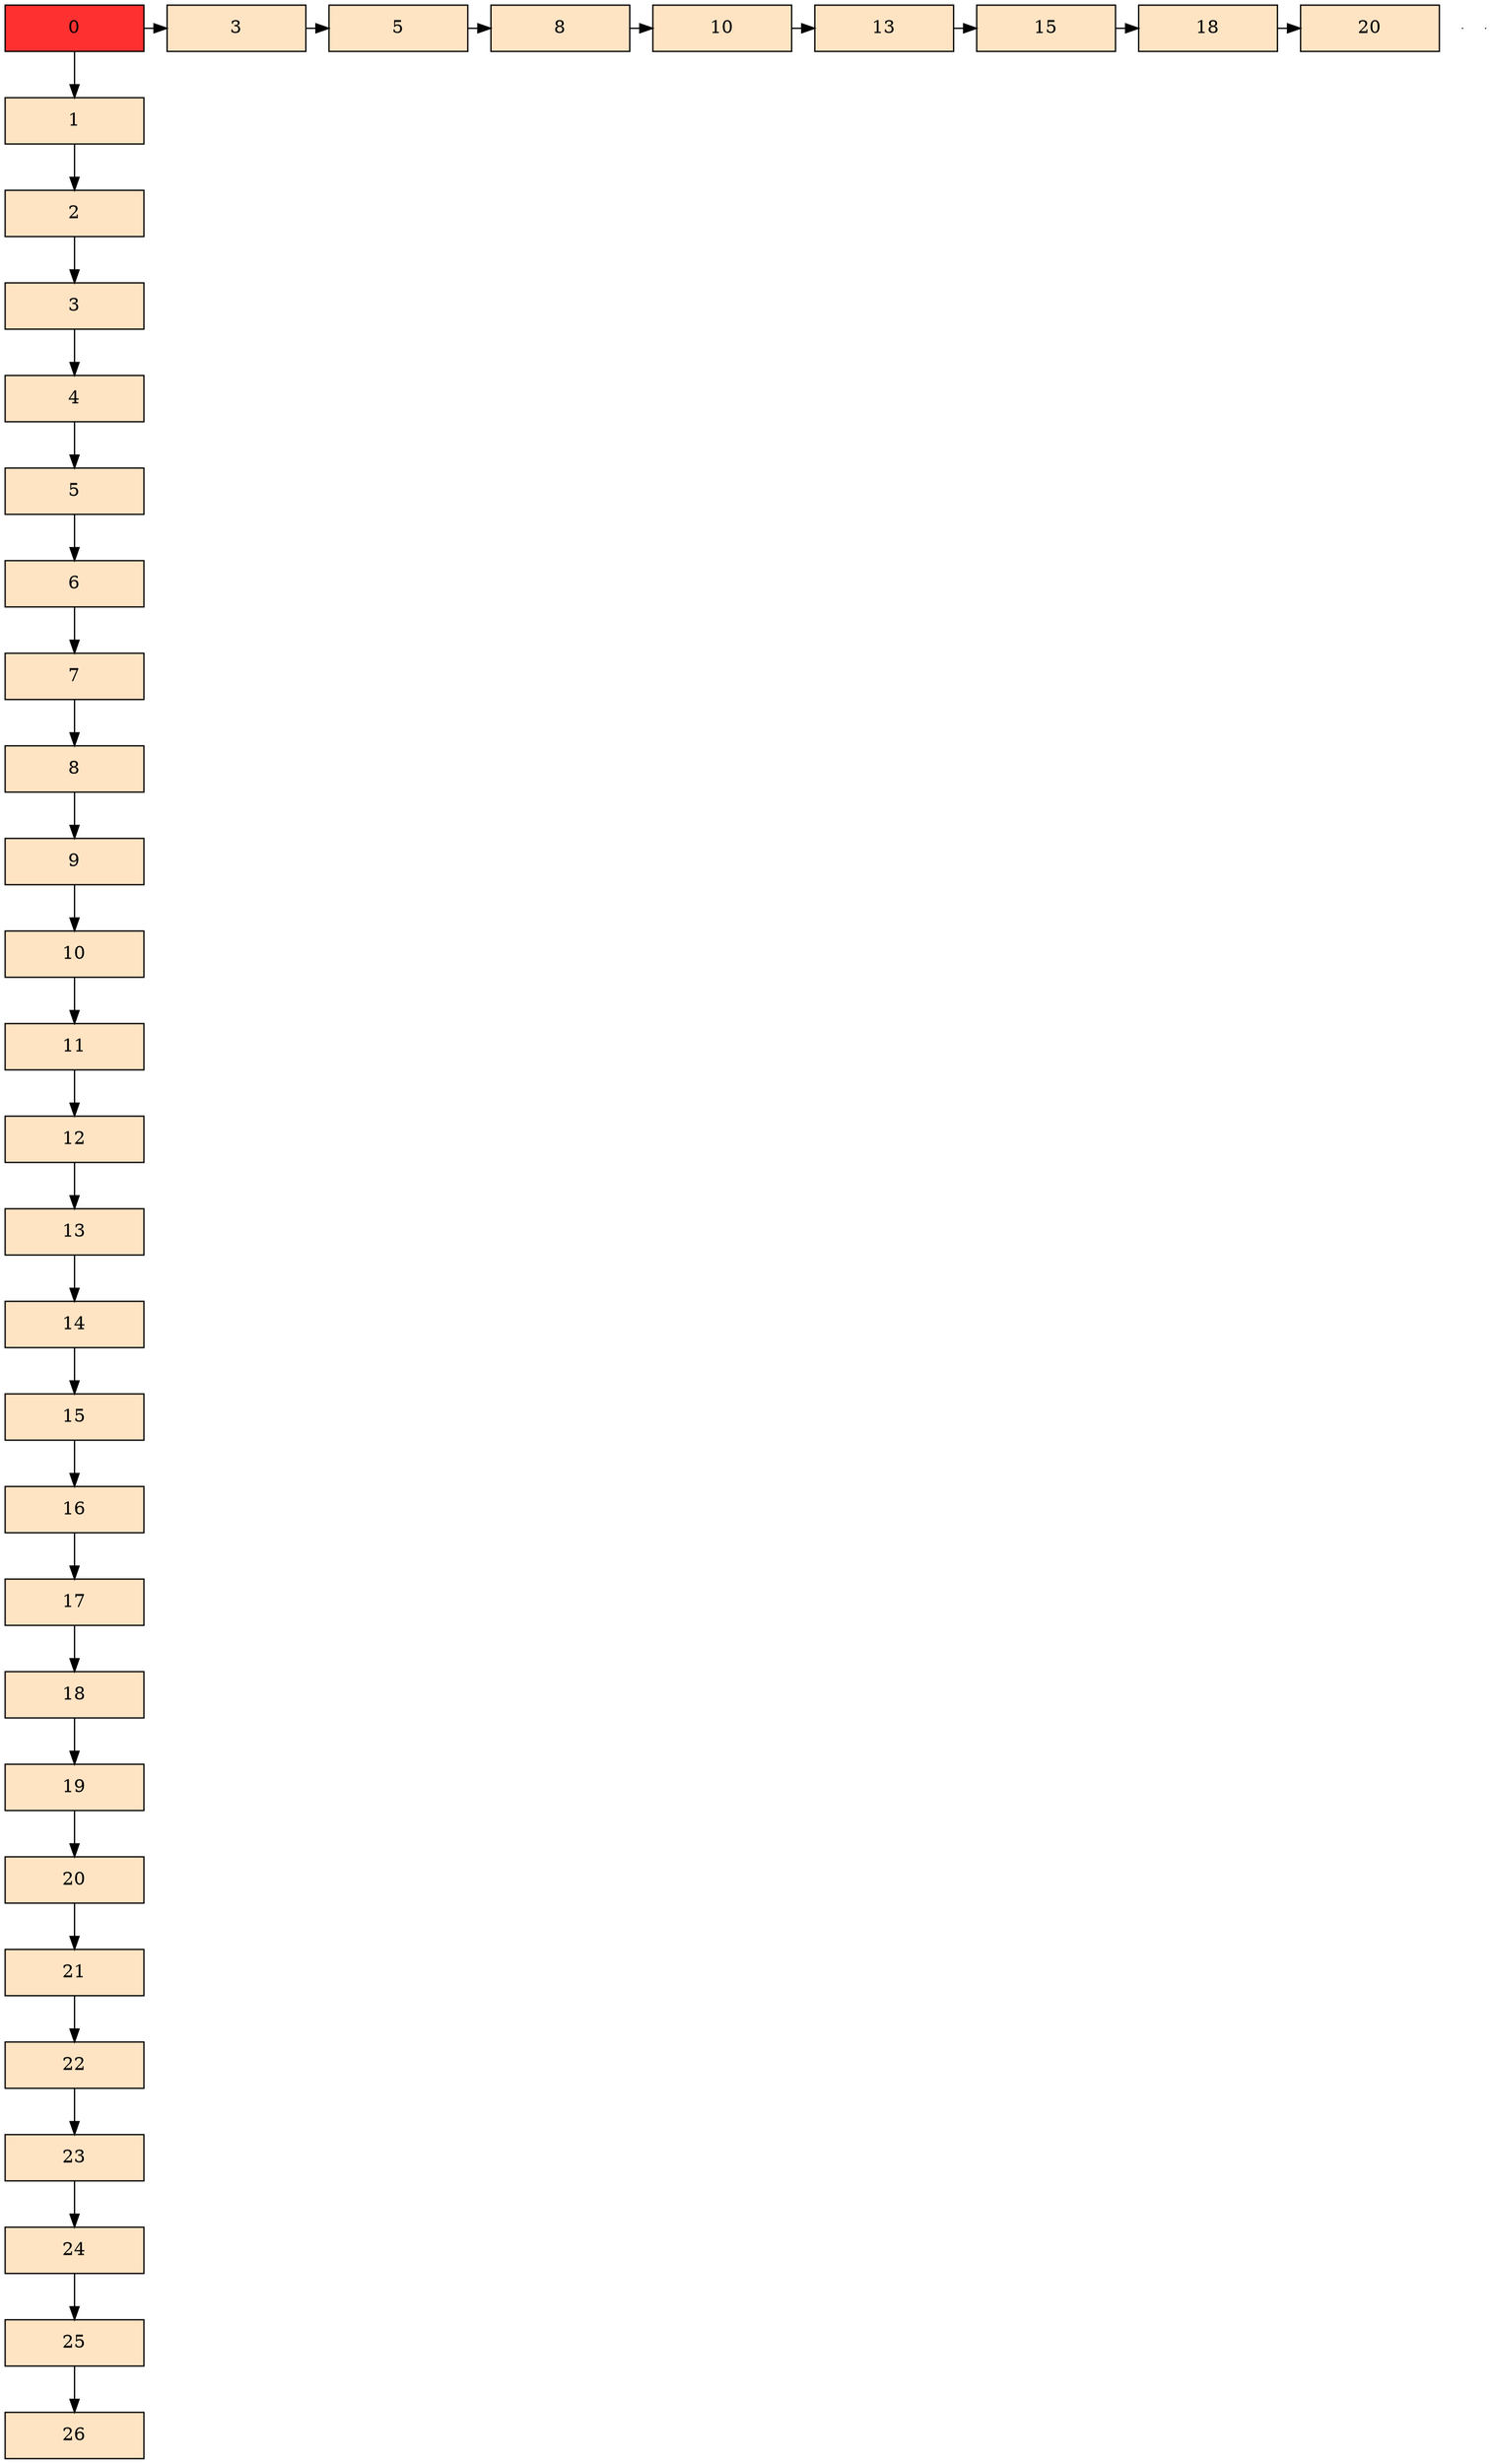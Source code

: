 digraph Sparce_Matrix {
 node [shape=box]
  Mt[ label = "0", width = 1.5, style = filled, fillcolor = firebrick1, group = 1 ];
e0[ shape = point, width = 0 ];
 e1[ shape = point, width = 0 ];A3[label ="3"pos = "5.3,3.5!" width = 1.5 style = filled, fillcolor = bisque1, group = 1 ];
A5[label ="5"pos = "5.3,3.5!" width = 1.5 style = filled, fillcolor = bisque1, group = 1 ];
A8[label ="8"pos = "5.3,3.5!" width = 1.5 style = filled, fillcolor = bisque1, group = 1 ];
A10[label ="10"pos = "5.3,3.5!" width = 1.5 style = filled, fillcolor = bisque1, group = 1 ];
A13[label ="13"pos = "5.3,3.5!" width = 1.5 style = filled, fillcolor = bisque1, group = 1 ];
A15[label ="15"pos = "5.3,3.5!" width = 1.5 style = filled, fillcolor = bisque1, group = 1 ];
A18[label ="18"pos = "5.3,3.5!" width = 1.5 style = filled, fillcolor = bisque1, group = 1 ];
A20[label ="20"pos = "5.3,3.5!" width = 1.5 style = filled, fillcolor = bisque1, group = 1 ];
Mt -> A3
A3->A5
A5->A8
A8->A10
A10->A13
A13->A15
A15->A18
A18->A20
U1[label ="1"pos = "5.3,3.5!" width = 1.5 style = filled, fillcolor = bisque1, group = 1 ];
U2[label ="2"pos = "5.3,3.5!" width = 1.5 style = filled, fillcolor = bisque1, group = 1 ];
U3[label ="3"pos = "5.3,3.5!" width = 1.5 style = filled, fillcolor = bisque1, group = 1 ];
U4[label ="4"pos = "5.3,3.5!" width = 1.5 style = filled, fillcolor = bisque1, group = 1 ];
U5[label ="5"pos = "5.3,3.5!" width = 1.5 style = filled, fillcolor = bisque1, group = 1 ];
U6[label ="6"pos = "5.3,3.5!" width = 1.5 style = filled, fillcolor = bisque1, group = 1 ];
U7[label ="7"pos = "5.3,3.5!" width = 1.5 style = filled, fillcolor = bisque1, group = 1 ];
U8[label ="8"pos = "5.3,3.5!" width = 1.5 style = filled, fillcolor = bisque1, group = 1 ];
U9[label ="9"pos = "5.3,3.5!" width = 1.5 style = filled, fillcolor = bisque1, group = 1 ];
U10[label ="10"pos = "5.3,3.5!" width = 1.5 style = filled, fillcolor = bisque1, group = 1 ];
U11[label ="11"pos = "5.3,3.5!" width = 1.5 style = filled, fillcolor = bisque1, group = 1 ];
U12[label ="12"pos = "5.3,3.5!" width = 1.5 style = filled, fillcolor = bisque1, group = 1 ];
U13[label ="13"pos = "5.3,3.5!" width = 1.5 style = filled, fillcolor = bisque1, group = 1 ];
U14[label ="14"pos = "5.3,3.5!" width = 1.5 style = filled, fillcolor = bisque1, group = 1 ];
U15[label ="15"pos = "5.3,3.5!" width = 1.5 style = filled, fillcolor = bisque1, group = 1 ];
U16[label ="16"pos = "5.3,3.5!" width = 1.5 style = filled, fillcolor = bisque1, group = 1 ];
U17[label ="17"pos = "5.3,3.5!" width = 1.5 style = filled, fillcolor = bisque1, group = 1 ];
U18[label ="18"pos = "5.3,3.5!" width = 1.5 style = filled, fillcolor = bisque1, group = 1 ];
U19[label ="19"pos = "5.3,3.5!" width = 1.5 style = filled, fillcolor = bisque1, group = 1 ];
U20[label ="20"pos = "5.3,3.5!" width = 1.5 style = filled, fillcolor = bisque1, group = 1 ];
U21[label ="21"pos = "5.3,3.5!" width = 1.5 style = filled, fillcolor = bisque1, group = 1 ];
U22[label ="22"pos = "5.3,3.5!" width = 1.5 style = filled, fillcolor = bisque1, group = 1 ];
U23[label ="23"pos = "5.3,3.5!" width = 1.5 style = filled, fillcolor = bisque1, group = 1 ];
U24[label ="24"pos = "5.3,3.5!" width = 1.5 style = filled, fillcolor = bisque1, group = 1 ];
U25[label ="25"pos = "5.3,3.5!" width = 1.5 style = filled, fillcolor = bisque1, group = 1 ];
U26[label ="26"pos = "5.3,3.5!" width = 1.5 style = filled, fillcolor = bisque1, group = 1 ];
Mt -> U1
U1->U2
U2->U3
U3->U4
U4->U5
U5->U6
U6->U7
U7->U8
U8->U9
U9->U10
U10->U11
U11->U12
U12->U13
U13->U14
U14->U15
U15->U16
U16->U17
U17->U18
U18->U19
U19->U20
U20->U21
U21->U22
U22->U23
U23->U24
U24->U25
U25->U26
 { rank = same; Mt;A3;A5;A8;A10;A13;A15;A18;A20;}
}